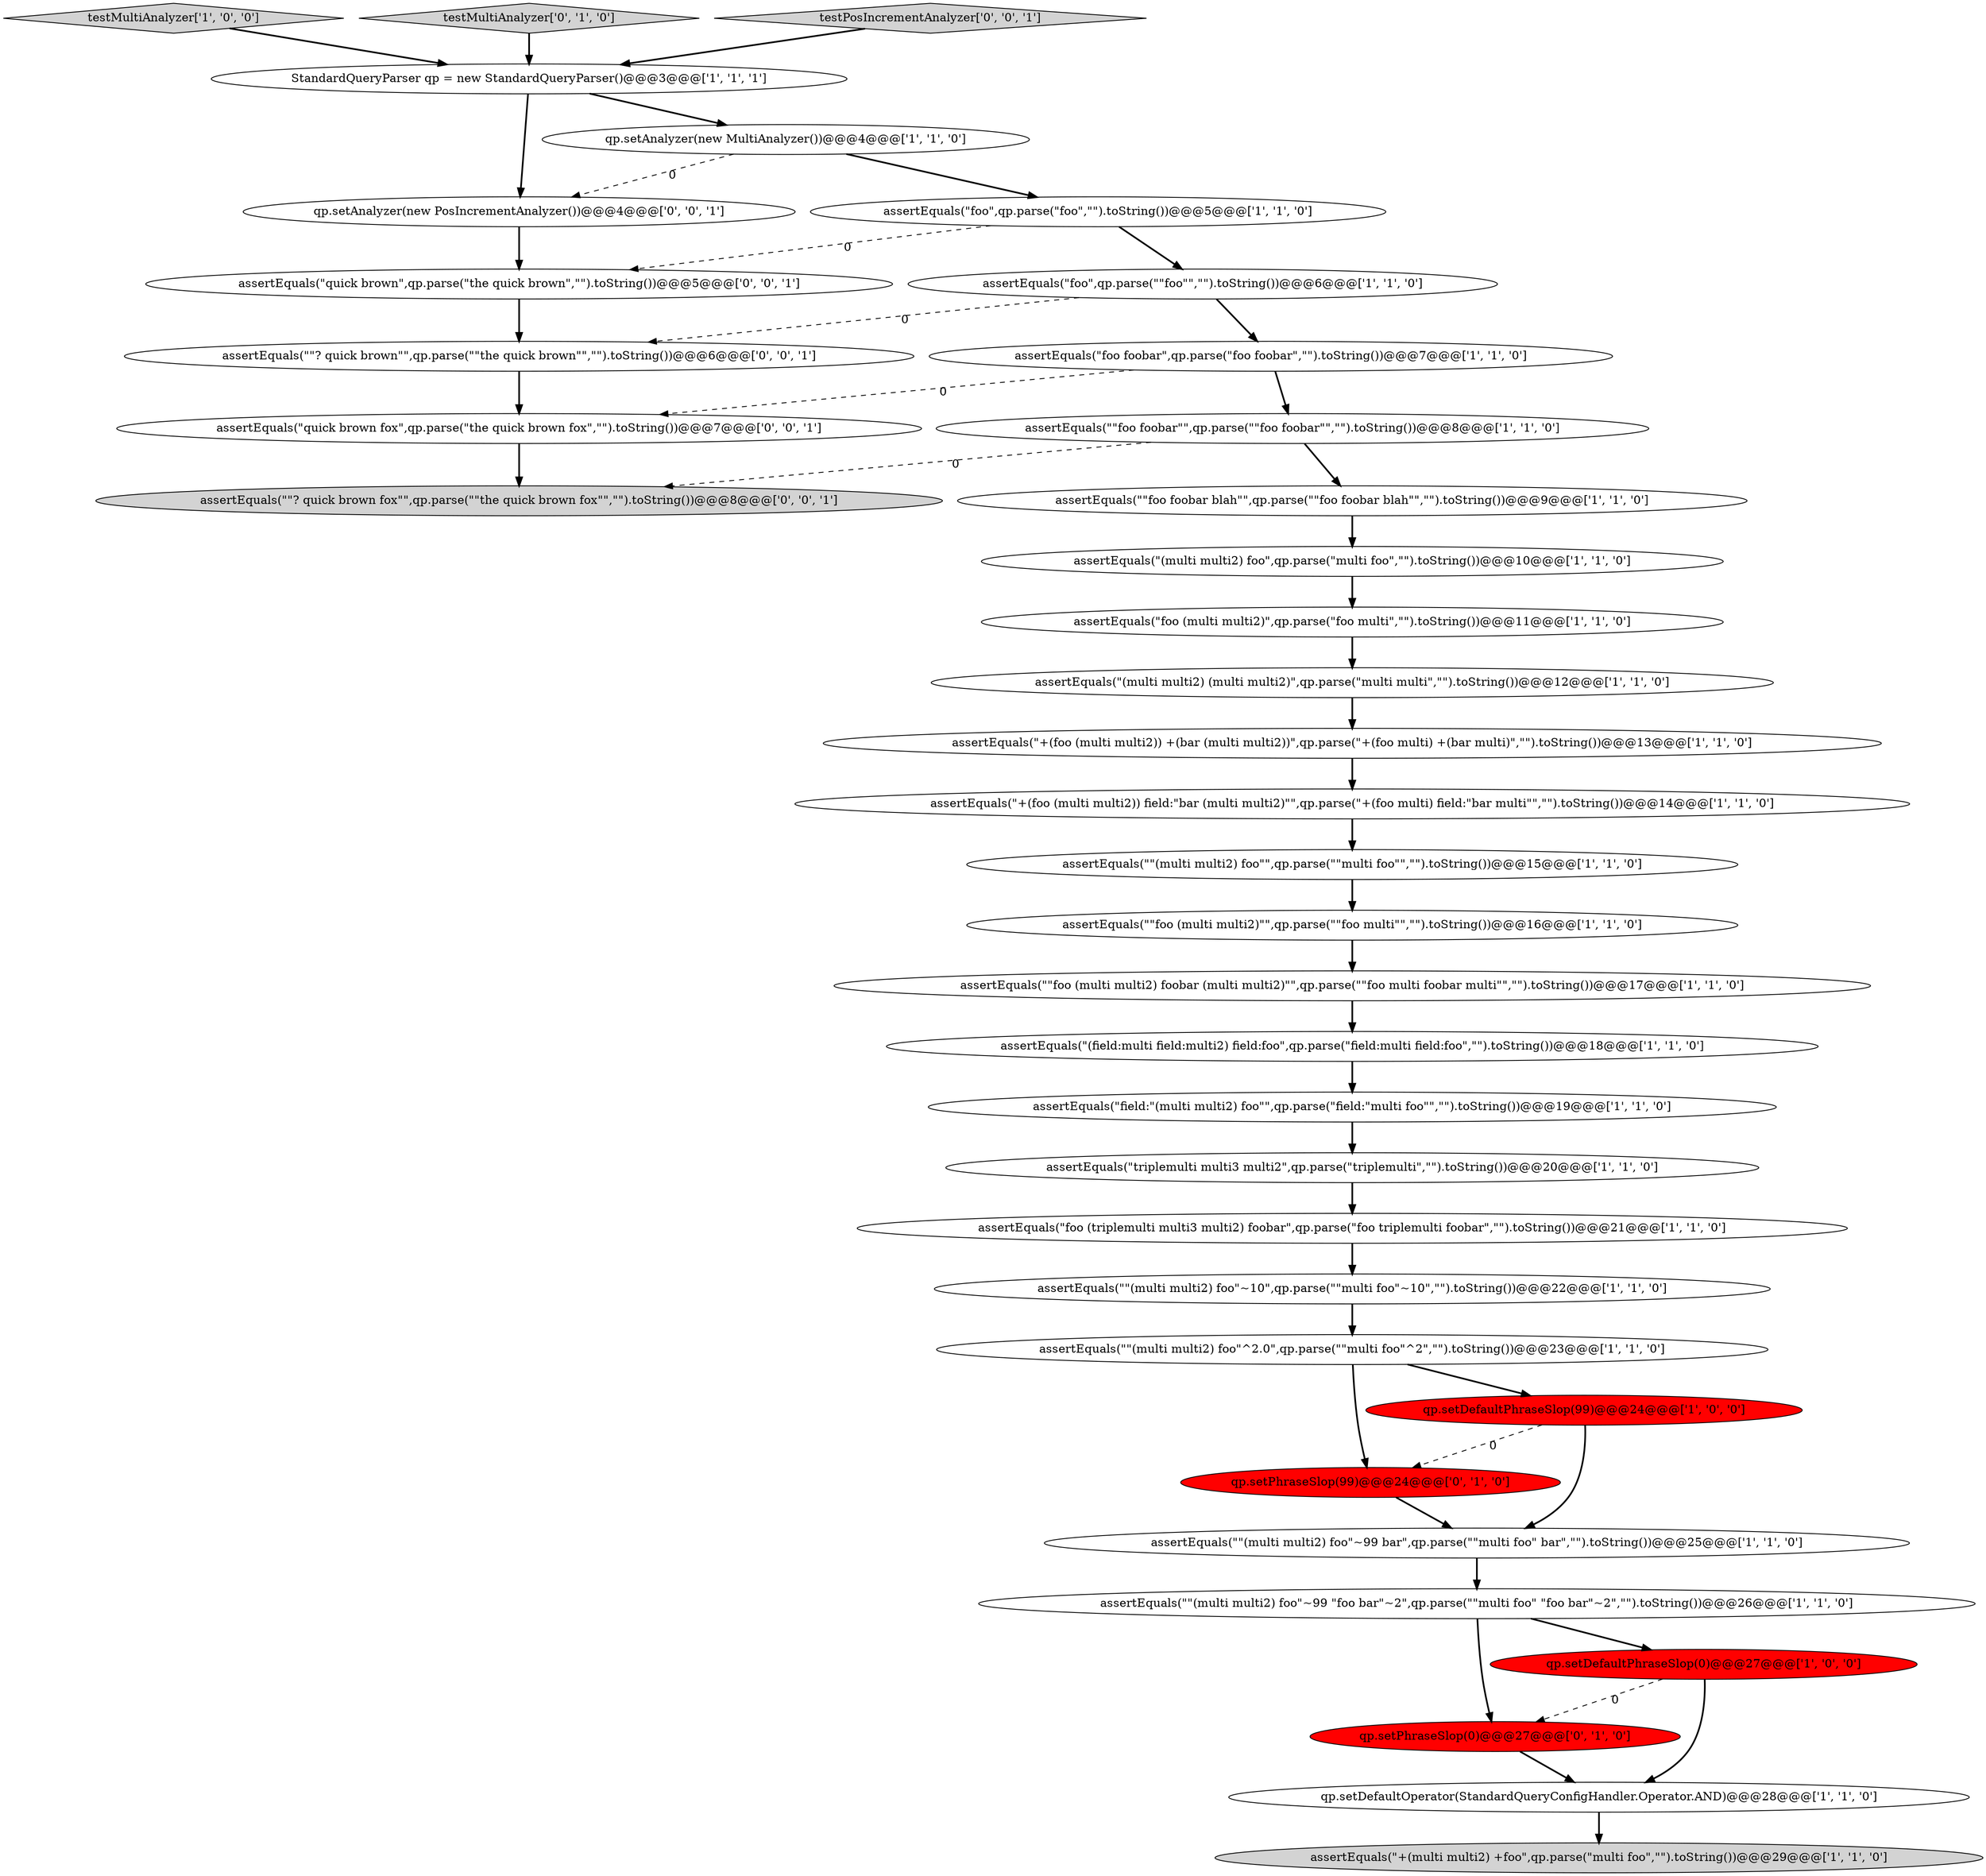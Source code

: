 digraph {
7 [style = filled, label = "assertEquals(\"foo\",qp.parse(\"\"foo\"\",\"\").toString())@@@6@@@['1', '1', '0']", fillcolor = white, shape = ellipse image = "AAA0AAABBB1BBB"];
34 [style = filled, label = "assertEquals(\"\"? quick brown\"\",qp.parse(\"\"the quick brown\"\",\"\").toString())@@@6@@@['0', '0', '1']", fillcolor = white, shape = ellipse image = "AAA0AAABBB3BBB"];
16 [style = filled, label = "assertEquals(\"foo foobar\",qp.parse(\"foo foobar\",\"\").toString())@@@7@@@['1', '1', '0']", fillcolor = white, shape = ellipse image = "AAA0AAABBB1BBB"];
18 [style = filled, label = "assertEquals(\"field:\"(multi multi2) foo\"\",qp.parse(\"field:\"multi foo\"\",\"\").toString())@@@19@@@['1', '1', '0']", fillcolor = white, shape = ellipse image = "AAA0AAABBB1BBB"];
13 [style = filled, label = "testMultiAnalyzer['1', '0', '0']", fillcolor = lightgray, shape = diamond image = "AAA0AAABBB1BBB"];
29 [style = filled, label = "qp.setPhraseSlop(0)@@@27@@@['0', '1', '0']", fillcolor = red, shape = ellipse image = "AAA1AAABBB2BBB"];
26 [style = filled, label = "assertEquals(\"(field:multi field:multi2) field:foo\",qp.parse(\"field:multi field:foo\",\"\").toString())@@@18@@@['1', '1', '0']", fillcolor = white, shape = ellipse image = "AAA0AAABBB1BBB"];
27 [style = filled, label = "assertEquals(\"\"(multi multi2) foo\"~99 bar\",qp.parse(\"\"multi foo\" bar\",\"\").toString())@@@25@@@['1', '1', '0']", fillcolor = white, shape = ellipse image = "AAA0AAABBB1BBB"];
2 [style = filled, label = "assertEquals(\"\"foo foobar blah\"\",qp.parse(\"\"foo foobar blah\"\",\"\").toString())@@@9@@@['1', '1', '0']", fillcolor = white, shape = ellipse image = "AAA0AAABBB1BBB"];
14 [style = filled, label = "assertEquals(\"+(foo (multi multi2)) +(bar (multi multi2))\",qp.parse(\"+(foo multi) +(bar multi)\",\"\").toString())@@@13@@@['1', '1', '0']", fillcolor = white, shape = ellipse image = "AAA0AAABBB1BBB"];
9 [style = filled, label = "assertEquals(\"\"foo foobar\"\",qp.parse(\"\"foo foobar\"\",\"\").toString())@@@8@@@['1', '1', '0']", fillcolor = white, shape = ellipse image = "AAA0AAABBB1BBB"];
20 [style = filled, label = "assertEquals(\"+(foo (multi multi2)) field:\"bar (multi multi2)\"\",qp.parse(\"+(foo multi) field:\"bar multi\"\",\"\").toString())@@@14@@@['1', '1', '0']", fillcolor = white, shape = ellipse image = "AAA0AAABBB1BBB"];
4 [style = filled, label = "assertEquals(\"\"foo (multi multi2) foobar (multi multi2)\"\",qp.parse(\"\"foo multi foobar multi\"\",\"\").toString())@@@17@@@['1', '1', '0']", fillcolor = white, shape = ellipse image = "AAA0AAABBB1BBB"];
24 [style = filled, label = "assertEquals(\"\"(multi multi2) foo\"^2.0\",qp.parse(\"\"multi foo\"^2\",\"\").toString())@@@23@@@['1', '1', '0']", fillcolor = white, shape = ellipse image = "AAA0AAABBB1BBB"];
28 [style = filled, label = "qp.setPhraseSlop(99)@@@24@@@['0', '1', '0']", fillcolor = red, shape = ellipse image = "AAA1AAABBB2BBB"];
30 [style = filled, label = "testMultiAnalyzer['0', '1', '0']", fillcolor = lightgray, shape = diamond image = "AAA0AAABBB2BBB"];
12 [style = filled, label = "assertEquals(\"triplemulti multi3 multi2\",qp.parse(\"triplemulti\",\"\").toString())@@@20@@@['1', '1', '0']", fillcolor = white, shape = ellipse image = "AAA0AAABBB1BBB"];
31 [style = filled, label = "qp.setAnalyzer(new PosIncrementAnalyzer())@@@4@@@['0', '0', '1']", fillcolor = white, shape = ellipse image = "AAA0AAABBB3BBB"];
19 [style = filled, label = "assertEquals(\"(multi multi2) foo\",qp.parse(\"multi foo\",\"\").toString())@@@10@@@['1', '1', '0']", fillcolor = white, shape = ellipse image = "AAA0AAABBB1BBB"];
8 [style = filled, label = "assertEquals(\"\"(multi multi2) foo\"~99 \"foo bar\"~2\",qp.parse(\"\"multi foo\" \"foo bar\"~2\",\"\").toString())@@@26@@@['1', '1', '0']", fillcolor = white, shape = ellipse image = "AAA0AAABBB1BBB"];
11 [style = filled, label = "assertEquals(\"foo (triplemulti multi3 multi2) foobar\",qp.parse(\"foo triplemulti foobar\",\"\").toString())@@@21@@@['1', '1', '0']", fillcolor = white, shape = ellipse image = "AAA0AAABBB1BBB"];
6 [style = filled, label = "qp.setDefaultOperator(StandardQueryConfigHandler.Operator.AND)@@@28@@@['1', '1', '0']", fillcolor = white, shape = ellipse image = "AAA0AAABBB1BBB"];
17 [style = filled, label = "qp.setDefaultPhraseSlop(99)@@@24@@@['1', '0', '0']", fillcolor = red, shape = ellipse image = "AAA1AAABBB1BBB"];
25 [style = filled, label = "qp.setDefaultPhraseSlop(0)@@@27@@@['1', '0', '0']", fillcolor = red, shape = ellipse image = "AAA1AAABBB1BBB"];
22 [style = filled, label = "assertEquals(\"\"(multi multi2) foo\"~10\",qp.parse(\"\"multi foo\"~10\",\"\").toString())@@@22@@@['1', '1', '0']", fillcolor = white, shape = ellipse image = "AAA0AAABBB1BBB"];
15 [style = filled, label = "assertEquals(\"+(multi multi2) +foo\",qp.parse(\"multi foo\",\"\").toString())@@@29@@@['1', '1', '0']", fillcolor = lightgray, shape = ellipse image = "AAA0AAABBB1BBB"];
23 [style = filled, label = "StandardQueryParser qp = new StandardQueryParser()@@@3@@@['1', '1', '1']", fillcolor = white, shape = ellipse image = "AAA0AAABBB1BBB"];
5 [style = filled, label = "assertEquals(\"foo\",qp.parse(\"foo\",\"\").toString())@@@5@@@['1', '1', '0']", fillcolor = white, shape = ellipse image = "AAA0AAABBB1BBB"];
3 [style = filled, label = "assertEquals(\"foo (multi multi2)\",qp.parse(\"foo multi\",\"\").toString())@@@11@@@['1', '1', '0']", fillcolor = white, shape = ellipse image = "AAA0AAABBB1BBB"];
0 [style = filled, label = "assertEquals(\"\"foo (multi multi2)\"\",qp.parse(\"\"foo multi\"\",\"\").toString())@@@16@@@['1', '1', '0']", fillcolor = white, shape = ellipse image = "AAA0AAABBB1BBB"];
33 [style = filled, label = "assertEquals(\"\"? quick brown fox\"\",qp.parse(\"\"the quick brown fox\"\",\"\").toString())@@@8@@@['0', '0', '1']", fillcolor = lightgray, shape = ellipse image = "AAA0AAABBB3BBB"];
1 [style = filled, label = "assertEquals(\"(multi multi2) (multi multi2)\",qp.parse(\"multi multi\",\"\").toString())@@@12@@@['1', '1', '0']", fillcolor = white, shape = ellipse image = "AAA0AAABBB1BBB"];
10 [style = filled, label = "qp.setAnalyzer(new MultiAnalyzer())@@@4@@@['1', '1', '0']", fillcolor = white, shape = ellipse image = "AAA0AAABBB1BBB"];
32 [style = filled, label = "assertEquals(\"quick brown fox\",qp.parse(\"the quick brown fox\",\"\").toString())@@@7@@@['0', '0', '1']", fillcolor = white, shape = ellipse image = "AAA0AAABBB3BBB"];
35 [style = filled, label = "testPosIncrementAnalyzer['0', '0', '1']", fillcolor = lightgray, shape = diamond image = "AAA0AAABBB3BBB"];
21 [style = filled, label = "assertEquals(\"\"(multi multi2) foo\"\",qp.parse(\"\"multi foo\"\",\"\").toString())@@@15@@@['1', '1', '0']", fillcolor = white, shape = ellipse image = "AAA0AAABBB1BBB"];
36 [style = filled, label = "assertEquals(\"quick brown\",qp.parse(\"the quick brown\",\"\").toString())@@@5@@@['0', '0', '1']", fillcolor = white, shape = ellipse image = "AAA0AAABBB3BBB"];
23->31 [style = bold, label=""];
24->28 [style = bold, label=""];
2->19 [style = bold, label=""];
16->32 [style = dashed, label="0"];
3->1 [style = bold, label=""];
21->0 [style = bold, label=""];
36->34 [style = bold, label=""];
9->2 [style = bold, label=""];
30->23 [style = bold, label=""];
12->11 [style = bold, label=""];
18->12 [style = bold, label=""];
4->26 [style = bold, label=""];
10->31 [style = dashed, label="0"];
31->36 [style = bold, label=""];
25->6 [style = bold, label=""];
5->36 [style = dashed, label="0"];
32->33 [style = bold, label=""];
6->15 [style = bold, label=""];
9->33 [style = dashed, label="0"];
20->21 [style = bold, label=""];
17->28 [style = dashed, label="0"];
29->6 [style = bold, label=""];
35->23 [style = bold, label=""];
10->5 [style = bold, label=""];
0->4 [style = bold, label=""];
7->16 [style = bold, label=""];
24->17 [style = bold, label=""];
7->34 [style = dashed, label="0"];
13->23 [style = bold, label=""];
11->22 [style = bold, label=""];
23->10 [style = bold, label=""];
25->29 [style = dashed, label="0"];
5->7 [style = bold, label=""];
34->32 [style = bold, label=""];
1->14 [style = bold, label=""];
28->27 [style = bold, label=""];
22->24 [style = bold, label=""];
17->27 [style = bold, label=""];
19->3 [style = bold, label=""];
27->8 [style = bold, label=""];
8->25 [style = bold, label=""];
16->9 [style = bold, label=""];
8->29 [style = bold, label=""];
14->20 [style = bold, label=""];
26->18 [style = bold, label=""];
}
